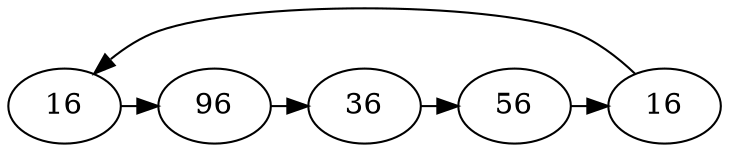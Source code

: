 // Loop
digraph {
	A [label=16]
	B [label=96]
	C [label=36]
	D [label=56]
	E [label=16]
	A -> B [constraint=false]
	B -> C [constraint=false]
	C -> D [constraint=false]
	D -> E [constraint=false]
	E -> A [constraint=false]
}
